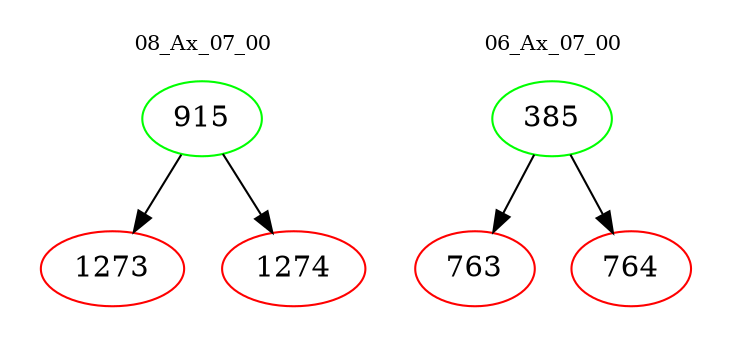 digraph{
subgraph cluster_0 {
color = white
label = "08_Ax_07_00";
fontsize=10;
T0_915 [label="915", color="green"]
T0_915 -> T0_1273 [color="black"]
T0_1273 [label="1273", color="red"]
T0_915 -> T0_1274 [color="black"]
T0_1274 [label="1274", color="red"]
}
subgraph cluster_1 {
color = white
label = "06_Ax_07_00";
fontsize=10;
T1_385 [label="385", color="green"]
T1_385 -> T1_763 [color="black"]
T1_763 [label="763", color="red"]
T1_385 -> T1_764 [color="black"]
T1_764 [label="764", color="red"]
}
}
